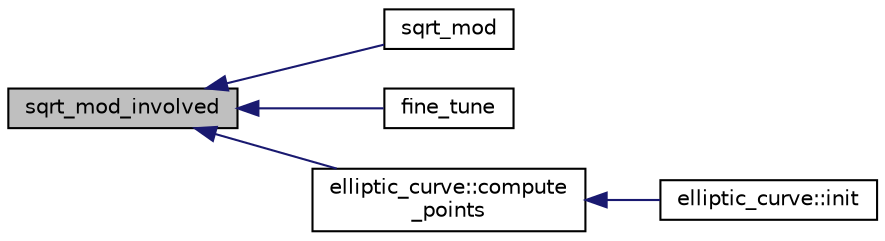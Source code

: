 digraph "sqrt_mod_involved"
{
  edge [fontname="Helvetica",fontsize="10",labelfontname="Helvetica",labelfontsize="10"];
  node [fontname="Helvetica",fontsize="10",shape=record];
  rankdir="LR";
  Node8756 [label="sqrt_mod_involved",height=0.2,width=0.4,color="black", fillcolor="grey75", style="filled", fontcolor="black"];
  Node8756 -> Node8757 [dir="back",color="midnightblue",fontsize="10",style="solid",fontname="Helvetica"];
  Node8757 [label="sqrt_mod",height=0.2,width=0.4,color="black", fillcolor="white", style="filled",URL="$d3/d72/global_8_c.html#a8b9a700cdc4cf3ca42c28e6435945ade"];
  Node8756 -> Node8758 [dir="back",color="midnightblue",fontsize="10",style="solid",fontname="Helvetica"];
  Node8758 [label="fine_tune",height=0.2,width=0.4,color="black", fillcolor="white", style="filled",URL="$d3/d72/global_8_c.html#ab1f4f7f57240dfae62fb2126547fa8e6"];
  Node8756 -> Node8759 [dir="back",color="midnightblue",fontsize="10",style="solid",fontname="Helvetica"];
  Node8759 [label="elliptic_curve::compute\l_points",height=0.2,width=0.4,color="black", fillcolor="white", style="filled",URL="$d3/dea/classelliptic__curve.html#a07f848c282b8e731d9e99e9b358d5a9a"];
  Node8759 -> Node8760 [dir="back",color="midnightblue",fontsize="10",style="solid",fontname="Helvetica"];
  Node8760 [label="elliptic_curve::init",height=0.2,width=0.4,color="black", fillcolor="white", style="filled",URL="$d3/dea/classelliptic__curve.html#a0146cb7d2585f1e15e49d77a7496190f"];
}

